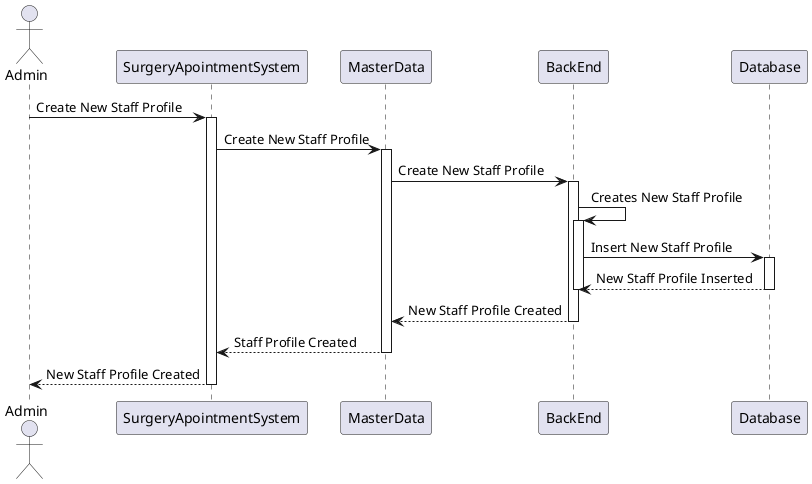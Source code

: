 ﻿@startuml
actor Admin
participant SurgeryApointmentSystem
participant MasterData
participant BackEnd
participant Database

Admin -> SurgeryApointmentSystem : Create New Staff Profile
activate SurgeryApointmentSystem

SurgeryApointmentSystem -> MasterData : Create New Staff Profile
activate MasterData

MasterData -> BackEnd : Create New Staff Profile
activate BackEnd

BackEnd -> BackEnd : Creates New Staff Profile
activate BackEnd

BackEnd -> Database : Insert New Staff Profile
activate Database

Database --> BackEnd : New Staff Profile Inserted
deactivate Database

deactivate BackEnd

BackEnd --> MasterData : New Staff Profile Created

deactivate BackEnd

MasterData --> SurgeryApointmentSystem : Staff Profile Created
deactivate MasterData

SurgeryApointmentSystem --> Admin : New Staff Profile Created
deactivate SurgeryApointmentSystem

@enduml
